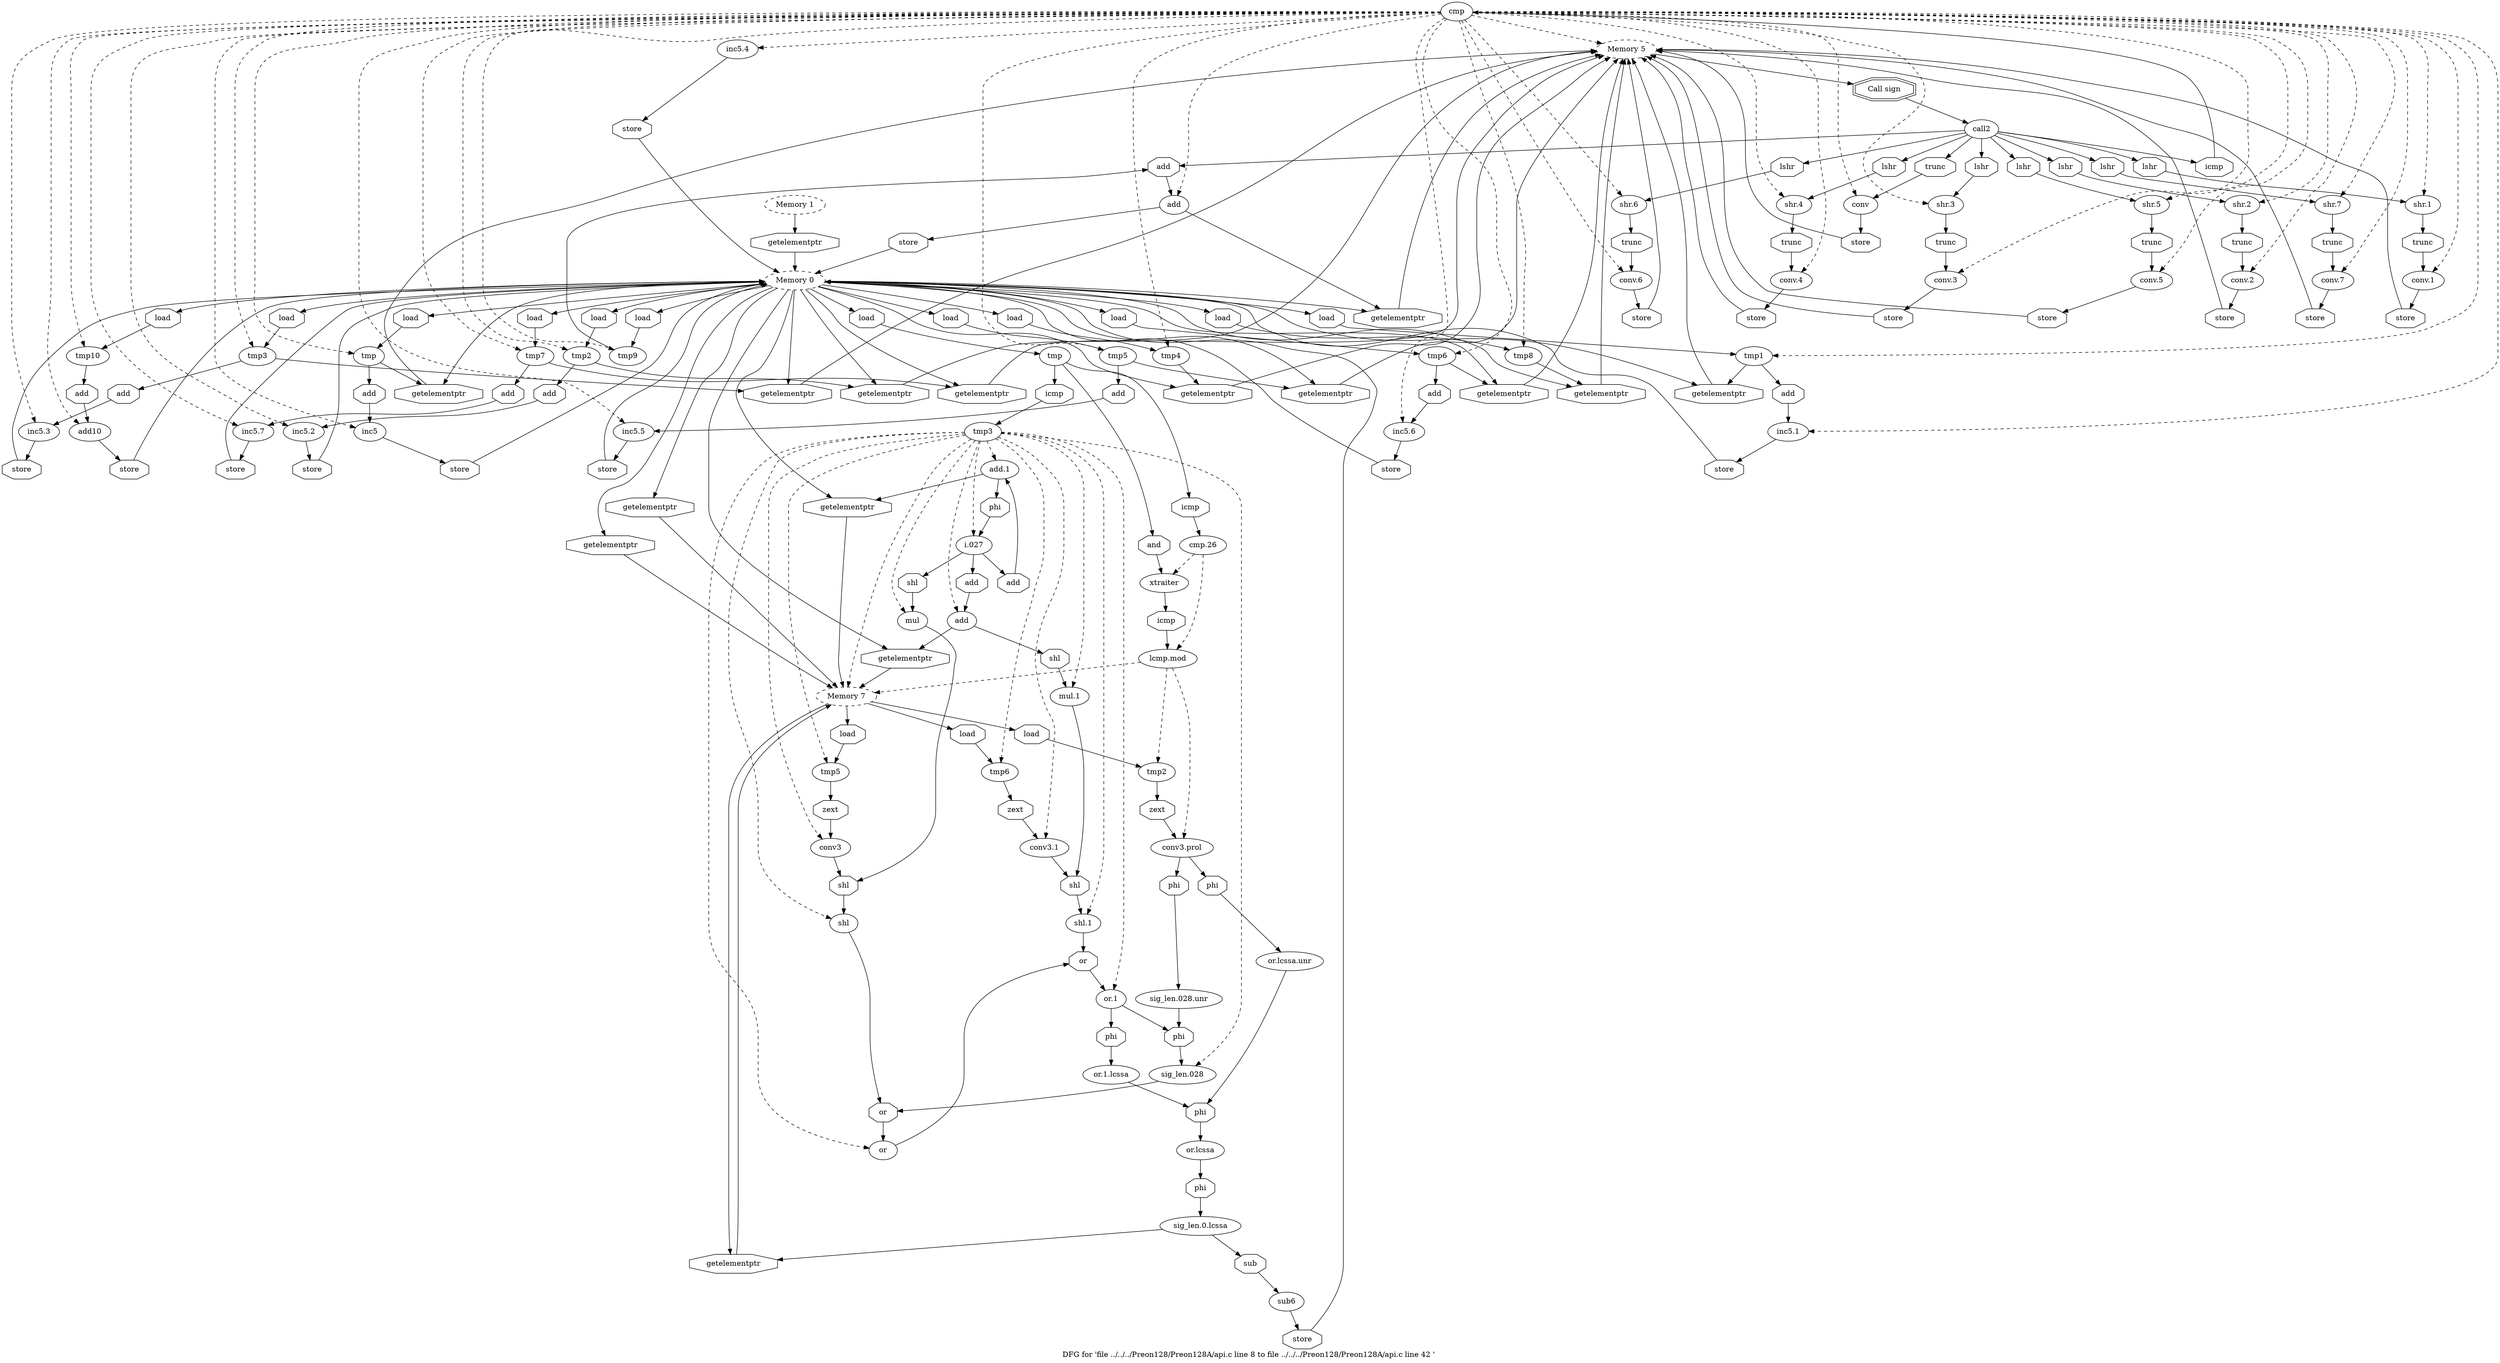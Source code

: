 digraph "DFG for 'file ../../../Preon128/Preon128A/api.c line 8 to file ../../../Preon128/Preon128A/api.c line 42 '  "{
label="DFG for 'file ../../../Preon128/Preon128A/api.c line 8 to file ../../../Preon128/Preon128A/api.c line 42 ' ";
node_1162[shape=ellipse,style=solid,label="cmp"]
node_1159[shape=ellipse,style=dashed,label="Memory 5"]
"node_1162"->"node_1159" [style=dashed]
node_1230[shape=ellipse,style=solid,label="conv.6"]
"node_1162"->"node_1230" [style=dashed]
node_1232[shape=ellipse,style=solid,label="tmp6"]
"node_1162"->"node_1232" [style=dashed]
node_1259[shape=ellipse,style=solid,label="tmp10"]
"node_1162"->"node_1259" [style=dashed]
node_1190[shape=ellipse,style=solid,label="inc5.2"]
"node_1162"->"node_1190" [style=dashed]
node_1173[shape=ellipse,style=solid,label="shr.1"]
"node_1162"->"node_1173" [style=dashed]
node_1261[shape=ellipse,style=solid,label="add10"]
"node_1162"->"node_1261" [style=dashed]
node_1195[shape=ellipse,style=solid,label="shr.3"]
"node_1162"->"node_1195" [style=dashed]
node_1241[shape=ellipse,style=solid,label="conv.7"]
"node_1162"->"node_1241" [style=dashed]
node_1243[shape=ellipse,style=solid,label="tmp7"]
"node_1162"->"node_1243" [style=dashed]
node_1245[shape=ellipse,style=solid,label="inc5.7"]
"node_1162"->"node_1245" [style=dashed]
node_1186[shape=ellipse,style=solid,label="conv.2"]
"node_1162"->"node_1186" [style=dashed]
node_1250[shape=ellipse,style=solid,label="tmp8"]
"node_1162"->"node_1250" [style=dashed]
node_1177[shape=ellipse,style=solid,label="tmp1"]
"node_1162"->"node_1177" [style=dashed]
node_1217[shape=ellipse,style=solid,label="shr.5"]
"node_1162"->"node_1217" [style=dashed]
node_1188[shape=ellipse,style=solid,label="tmp2"]
"node_1162"->"node_1188" [style=dashed]
node_1179[shape=ellipse,style=solid,label="inc5.1"]
"node_1162"->"node_1179" [style=dashed]
node_1200[shape=ellipse,style=solid,label="tmp3"]
"node_1162"->"node_1200" [style=dashed]
node_1202[shape=ellipse,style=solid,label="inc5.3"]
"node_1162"->"node_1202" [style=dashed]
node_1168[shape=ellipse,style=solid,label="inc5"]
"node_1162"->"node_1168" [style=dashed]
node_1221[shape=ellipse,style=solid,label="tmp5"]
"node_1162"->"node_1221" [style=dashed]
node_1223[shape=ellipse,style=solid,label="inc5.5"]
"node_1162"->"node_1223" [style=dashed]
node_1184[shape=ellipse,style=solid,label="shr.2"]
"node_1162"->"node_1184" [style=dashed]
node_1228[shape=ellipse,style=solid,label="shr.6"]
"node_1162"->"node_1228" [style=dashed]
node_1175[shape=ellipse,style=solid,label="conv.1"]
"node_1162"->"node_1175" [style=dashed]
node_1234[shape=ellipse,style=solid,label="inc5.6"]
"node_1162"->"node_1234" [style=dashed]
node_1164[shape=ellipse,style=solid,label="conv"]
"node_1162"->"node_1164" [style=dashed]
node_1209[shape=ellipse,style=solid,label="conv.4"]
"node_1162"->"node_1209" [style=dashed]
node_1211[shape=ellipse,style=solid,label="tmp4"]
"node_1162"->"node_1211" [style=dashed]
node_1207[shape=ellipse,style=solid,label="shr.4"]
"node_1162"->"node_1207" [style=dashed]
node_1219[shape=ellipse,style=solid,label="conv.5"]
"node_1162"->"node_1219" [style=dashed]
node_1197[shape=ellipse,style=solid,label="conv.3"]
"node_1162"->"node_1197" [style=dashed]
node_1166[shape=ellipse,style=solid,label="tmp"]
"node_1162"->"node_1166" [style=dashed]
node_1253[shape=ellipse,style=solid,label="tmp9"]
"node_1162"->"node_1253" [style=dashed]
node_1255[shape=ellipse,style=solid,label="add"]
"node_1162"->"node_1255" [style=dashed]
node_1239[shape=ellipse,style=solid,label="shr.7"]
"node_1162"->"node_1239" [style=dashed]
node_1213[shape=ellipse,style=solid,label="inc5.4"]
"node_1162"->"node_1213" [style=dashed]
node_1161[shape=doubleoctagon,style=solid,label="Call sign"]
node_1160[shape=ellipse,style=solid,label="call2"]
"node_1161"->"node_1160"
node_1229[shape=octagon,style=solid,label="lshr"]
"node_1160"->"node_1229"
node_1174[shape=octagon,style=solid,label="lshr"]
"node_1160"->"node_1174"
node_1256[shape=octagon,style=solid,label="add"]
"node_1160"->"node_1256"
node_1196[shape=octagon,style=solid,label="lshr"]
"node_1160"->"node_1196"
node_1163[shape=octagon,style=solid,label="icmp"]
"node_1160"->"node_1163"
node_1185[shape=octagon,style=solid,label="lshr"]
"node_1160"->"node_1185"
node_1165[shape=octagon,style=solid,label="trunc"]
"node_1160"->"node_1165"
node_1208[shape=octagon,style=solid,label="lshr"]
"node_1160"->"node_1208"
node_1218[shape=octagon,style=solid,label="lshr"]
"node_1160"->"node_1218"
node_1240[shape=octagon,style=solid,label="lshr"]
"node_1160"->"node_1240"
"node_1159"->"node_1161"
node_1158[shape=octagon,style=solid,label="getelementptr"]
node_1157[shape=ellipse,style=dashed,label="Memory 0"]
"node_1158"->"node_1157"
node_1258[shape=octagon,style=solid,label="getelementptr"]
"node_1157"->"node_1258"
node_1260[shape=octagon,style=solid,label="load"]
"node_1157"->"node_1260"
node_1264[shape=octagon,style=solid,label="load"]
"node_1157"->"node_1264"
node_1319[shape=octagon,style=solid,label="getelementptr"]
"node_1157"->"node_1319"
node_1310[shape=octagon,style=solid,label="getelementptr"]
"node_1157"->"node_1310"
node_1244[shape=octagon,style=solid,label="load"]
"node_1157"->"node_1244"
node_1293[shape=octagon,style=solid,label="getelementptr"]
"node_1157"->"node_1293"
node_1248[shape=octagon,style=solid,label="getelementptr"]
"node_1157"->"node_1248"
node_1215[shape=octagon,style=solid,label="getelementptr"]
"node_1157"->"node_1215"
node_1189[shape=octagon,style=solid,label="load"]
"node_1157"->"node_1189"
node_1182[shape=octagon,style=solid,label="getelementptr"]
"node_1157"->"node_1182"
node_1178[shape=octagon,style=solid,label="load"]
"node_1157"->"node_1178"
node_1201[shape=octagon,style=solid,label="load"]
"node_1157"->"node_1201"
node_1205[shape=octagon,style=solid,label="getelementptr"]
"node_1157"->"node_1205"
node_1193[shape=octagon,style=solid,label="getelementptr"]
"node_1157"->"node_1193"
node_1171[shape=octagon,style=solid,label="getelementptr"]
"node_1157"->"node_1171"
node_1222[shape=octagon,style=solid,label="load"]
"node_1157"->"node_1222"
node_1167[shape=octagon,style=solid,label="load"]
"node_1157"->"node_1167"
node_1226[shape=octagon,style=solid,label="getelementptr"]
"node_1157"->"node_1226"
node_1233[shape=octagon,style=solid,label="load"]
"node_1157"->"node_1233"
node_1272[shape=octagon,style=solid,label="getelementptr"]
"node_1157"->"node_1272"
node_1251[shape=octagon,style=solid,label="load"]
"node_1157"->"node_1251"
node_1252[shape=octagon,style=solid,label="getelementptr"]
"node_1157"->"node_1252"
node_1254[shape=octagon,style=solid,label="load"]
"node_1157"->"node_1254"
node_1237[shape=octagon,style=solid,label="getelementptr"]
"node_1157"->"node_1237"
node_1212[shape=octagon,style=solid,label="load"]
"node_1157"->"node_1212"
node_1156[shape=ellipse,style=dashed,label="Memory 1"]
"node_1156"->"node_1158"
"node_1229"->"node_1228"
node_1238[shape=octagon,style=solid,label="store"]
"node_1230"->"node_1238"
node_1231[shape=octagon,style=solid,label="trunc"]
"node_1231"->"node_1230"
node_1235[shape=octagon,style=solid,label="add"]
"node_1232"->"node_1235"
"node_1232"->"node_1237"
"node_1174"->"node_1173"
"node_1256"->"node_1255"
node_1257[shape=octagon,style=solid,label="store"]
"node_1257"->"node_1157"
"node_1258"->"node_1159"
node_1262[shape=octagon,style=solid,label="add"]
"node_1259"->"node_1262"
"node_1260"->"node_1259"
node_1192[shape=octagon,style=solid,label="store"]
"node_1190"->"node_1192"
node_1191[shape=octagon,style=solid,label="add"]
"node_1191"->"node_1190"
node_1176[shape=octagon,style=solid,label="trunc"]
"node_1173"->"node_1176"
node_1199[shape=octagon,style=solid,label="store"]
"node_1261"->"node_1199"
"node_1262"->"node_1261"
node_1263[shape=ellipse,style=solid,label="tmp"]
node_1266[shape=octagon,style=solid,label="icmp"]
"node_1263"->"node_1266"
node_1268[shape=octagon,style=solid,label="and"]
"node_1263"->"node_1268"
node_1282[shape=octagon,style=solid,label="icmp"]
"node_1263"->"node_1282"
"node_1264"->"node_1263"
node_1265[shape=ellipse,style=solid,label="cmp.26"]
node_1267[shape=ellipse,style=solid,label="xtraiter"]
"node_1265"->"node_1267" [style=dashed]
node_1269[shape=ellipse,style=solid,label="lcmp.mod"]
"node_1265"->"node_1269" [style=dashed]
node_1194[shape=octagon,style=solid,label="store"]
"node_1194"->"node_1159"
node_1198[shape=octagon,style=solid,label="trunc"]
"node_1195"->"node_1198"
"node_1196"->"node_1195"
node_1318[shape=octagon,style=solid,label="phi"]
node_1317[shape=ellipse,style=solid,label="sig_len.0.lcssa"]
"node_1318"->"node_1317"
node_1271[shape=ellipse,style=dashed,label="Memory 7"]
"node_1319"->"node_1271"
node_1320[shape=ellipse,style=solid,label="sub6"]
node_1322[shape=octagon,style=solid,label="store"]
"node_1320"->"node_1322"
node_1321[shape=octagon,style=solid,label="sub"]
"node_1321"->"node_1320"
"node_1322"->"node_1157"
node_1323[shape=octagon,style=solid,label="getelementptr"]
"node_1323"->"node_1271"
"node_1310"->"node_1271"
node_1311[shape=ellipse,style=solid,label="mul"]
node_1305[shape=octagon,style=solid,label="shl"]
"node_1311"->"node_1305"
node_1312[shape=octagon,style=solid,label="shl"]
"node_1312"->"node_1311"
node_1313[shape=ellipse,style=solid,label="sig_len.028"]
node_1303[shape=octagon,style=solid,label="or"]
"node_1313"->"node_1303"
node_1314[shape=octagon,style=solid,label="phi"]
"node_1314"->"node_1313"
node_1315[shape=ellipse,style=solid,label="or.lcssa"]
"node_1315"->"node_1318"
node_1316[shape=octagon,style=solid,label="phi"]
"node_1316"->"node_1315"
"node_1317"->"node_1321"
"node_1317"->"node_1323"
node_1249[shape=octagon,style=solid,label="store"]
"node_1241"->"node_1249"
node_1242[shape=octagon,style=solid,label="trunc"]
"node_1242"->"node_1241"
node_1246[shape=octagon,style=solid,label="add"]
"node_1243"->"node_1246"
"node_1243"->"node_1248"
"node_1244"->"node_1243"
node_1247[shape=octagon,style=solid,label="store"]
"node_1245"->"node_1247"
"node_1186"->"node_1194"
node_1187[shape=octagon,style=solid,label="trunc"]
"node_1187"->"node_1186"
node_1289[shape=ellipse,style=solid,label="conv3.1"]
node_1288[shape=octagon,style=solid,label="shl"]
"node_1289"->"node_1288"
node_1290[shape=octagon,style=solid,label="zext"]
"node_1290"->"node_1289"
node_1291[shape=ellipse,style=solid,label="tmp6"]
"node_1291"->"node_1290"
node_1292[shape=octagon,style=solid,label="load"]
"node_1292"->"node_1291"
"node_1293"->"node_1271"
node_1294[shape=ellipse,style=solid,label="add.1"]
"node_1294"->"node_1293"
node_1297[shape=octagon,style=solid,label="phi"]
"node_1294"->"node_1297"
node_1295[shape=octagon,style=solid,label="add"]
"node_1295"->"node_1294"
"node_1246"->"node_1245"
"node_1247"->"node_1157"
"node_1248"->"node_1159"
"node_1249"->"node_1159"
"node_1250"->"node_1252"
"node_1176"->"node_1175"
"node_1177"->"node_1182"
node_1180[shape=octagon,style=solid,label="add"]
"node_1177"->"node_1180"
"node_1215"->"node_1159"
node_1216[shape=octagon,style=solid,label="store"]
"node_1216"->"node_1159"
node_1220[shape=octagon,style=solid,label="trunc"]
"node_1217"->"node_1220"
"node_1188"->"node_1191"
"node_1188"->"node_1193"
"node_1189"->"node_1188"
"node_1182"->"node_1159"
node_1183[shape=octagon,style=solid,label="store"]
"node_1183"->"node_1159"
"node_1178"->"node_1177"
node_1181[shape=octagon,style=solid,label="store"]
"node_1179"->"node_1181"
node_1203[shape=octagon,style=solid,label="add"]
"node_1200"->"node_1203"
"node_1200"->"node_1205"
"node_1201"->"node_1200"
node_1204[shape=octagon,style=solid,label="store"]
"node_1202"->"node_1204"
"node_1266"->"node_1265"
node_1270[shape=octagon,style=solid,label="icmp"]
"node_1267"->"node_1270"
"node_1268"->"node_1267"
"node_1269"->"node_1271" [style=dashed]
node_1273[shape=ellipse,style=solid,label="tmp2"]
"node_1269"->"node_1273" [style=dashed]
node_1275[shape=ellipse,style=solid,label="conv3.prol"]
"node_1269"->"node_1275" [style=dashed]
"node_1270"->"node_1269"
"node_1203"->"node_1202"
"node_1204"->"node_1157"
"node_1205"->"node_1159"
"node_1192"->"node_1157"
"node_1193"->"node_1159"
"node_1171"->"node_1159"
node_1169[shape=octagon,style=solid,label="add"]
"node_1169"->"node_1168"
node_1296[shape=ellipse,style=solid,label="i.027"]
"node_1296"->"node_1312"
"node_1296"->"node_1295"
node_1301[shape=octagon,style=solid,label="add"]
"node_1296"->"node_1301"
"node_1297"->"node_1296"
node_1298[shape=ellipse,style=solid,label="mul.1"]
"node_1298"->"node_1288"
node_1299[shape=octagon,style=solid,label="shl"]
"node_1299"->"node_1298"
node_1300[shape=ellipse,style=solid,label="add"]
"node_1300"->"node_1310"
"node_1300"->"node_1299"
"node_1301"->"node_1300"
node_1302[shape=ellipse,style=solid,label="or"]
node_1286[shape=octagon,style=solid,label="or"]
"node_1302"->"node_1286"
node_1170[shape=octagon,style=solid,label="store"]
"node_1168"->"node_1170"
"node_1163"->"node_1162"
node_1224[shape=octagon,style=solid,label="add"]
"node_1221"->"node_1224"
"node_1221"->"node_1226"
"node_1222"->"node_1221"
node_1225[shape=octagon,style=solid,label="store"]
"node_1223"->"node_1225"
"node_1224"->"node_1223"
"node_1184"->"node_1187"
"node_1185"->"node_1184"
"node_1167"->"node_1166"
"node_1170"->"node_1157"
"node_1225"->"node_1157"
"node_1226"->"node_1159"
node_1227[shape=octagon,style=solid,label="store"]
"node_1227"->"node_1159"
"node_1228"->"node_1231"
"node_1175"->"node_1183"
"node_1165"->"node_1164"
"node_1233"->"node_1232"
node_1236[shape=octagon,style=solid,label="store"]
"node_1234"->"node_1236"
"node_1235"->"node_1234"
"node_1236"->"node_1157"
node_1172[shape=octagon,style=solid,label="store"]
"node_1164"->"node_1172"
"node_1180"->"node_1179"
"node_1181"->"node_1157"
"node_1209"->"node_1216"
node_1210[shape=octagon,style=solid,label="trunc"]
"node_1210"->"node_1209"
"node_1211"->"node_1215"
node_1206[shape=octagon,style=solid,label="store"]
"node_1206"->"node_1159"
"node_1207"->"node_1210"
"node_1208"->"node_1207"
"node_1303"->"node_1302"
node_1304[shape=ellipse,style=solid,label="shl"]
"node_1304"->"node_1303"
"node_1305"->"node_1304"
node_1306[shape=ellipse,style=solid,label="conv3"]
"node_1306"->"node_1305"
node_1307[shape=octagon,style=solid,label="zext"]
"node_1307"->"node_1306"
node_1308[shape=ellipse,style=solid,label="tmp5"]
"node_1308"->"node_1307"
node_1309[shape=octagon,style=solid,label="load"]
"node_1309"->"node_1308"
"node_1218"->"node_1217"
"node_1219"->"node_1227"
"node_1220"->"node_1219"
"node_1172"->"node_1159"
"node_1271"->"node_1323"
"node_1271"->"node_1292"
"node_1271"->"node_1309"
node_1274[shape=octagon,style=solid,label="load"]
"node_1271"->"node_1274"
"node_1272"->"node_1271"
node_1276[shape=octagon,style=solid,label="zext"]
"node_1273"->"node_1276"
"node_1274"->"node_1273"
node_1278[shape=octagon,style=solid,label="phi"]
"node_1275"->"node_1278"
node_1280[shape=octagon,style=solid,label="phi"]
"node_1275"->"node_1280"
"node_1197"->"node_1206"
"node_1198"->"node_1197"
"node_1199"->"node_1157"
"node_1166"->"node_1171"
"node_1166"->"node_1169"
"node_1251"->"node_1250"
"node_1252"->"node_1159"
"node_1253"->"node_1256"
"node_1254"->"node_1253"
"node_1255"->"node_1257"
"node_1255"->"node_1258"
"node_1237"->"node_1159"
"node_1238"->"node_1159"
"node_1239"->"node_1242"
"node_1240"->"node_1239"
"node_1276"->"node_1275"
node_1277[shape=ellipse,style=solid,label="or.lcssa.unr"]
"node_1277"->"node_1316"
"node_1278"->"node_1277"
node_1279[shape=ellipse,style=solid,label="sig_len.028.unr"]
"node_1279"->"node_1314"
"node_1280"->"node_1279"
node_1281[shape=ellipse,style=solid,label="tmp3"]
"node_1281"->"node_1311" [style=dashed]
"node_1281"->"node_1313" [style=dashed]
"node_1281"->"node_1289" [style=dashed]
"node_1281"->"node_1291" [style=dashed]
"node_1281"->"node_1294" [style=dashed]
"node_1281"->"node_1296" [style=dashed]
"node_1281"->"node_1298" [style=dashed]
"node_1281"->"node_1300" [style=dashed]
"node_1281"->"node_1302" [style=dashed]
"node_1281"->"node_1304" [style=dashed]
"node_1281"->"node_1306" [style=dashed]
"node_1281"->"node_1308" [style=dashed]
"node_1281"->"node_1271" [style=dashed]
node_1285[shape=ellipse,style=solid,label="or.1"]
"node_1281"->"node_1285" [style=dashed]
node_1287[shape=ellipse,style=solid,label="shl.1"]
"node_1281"->"node_1287" [style=dashed]
"node_1282"->"node_1281"
node_1283[shape=ellipse,style=solid,label="or.1.lcssa"]
"node_1283"->"node_1316"
node_1284[shape=octagon,style=solid,label="phi"]
"node_1284"->"node_1283"
"node_1285"->"node_1314"
"node_1285"->"node_1284"
"node_1286"->"node_1285"
"node_1287"->"node_1286"
"node_1288"->"node_1287"
"node_1212"->"node_1211"
node_1214[shape=octagon,style=solid,label="store"]
"node_1213"->"node_1214"
"node_1214"->"node_1157"
}


